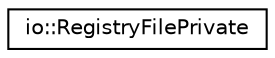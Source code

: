 digraph "Graphical Class Hierarchy"
{
 // LATEX_PDF_SIZE
  edge [fontname="Helvetica",fontsize="10",labelfontname="Helvetica",labelfontsize="10"];
  node [fontname="Helvetica",fontsize="10",shape=record];
  rankdir="LR";
  Node0 [label="io::RegistryFilePrivate",height=0.2,width=0.4,color="black", fillcolor="white", style="filled",URL="$classio_1_1_registry_file_private.html",tooltip=" "];
}
